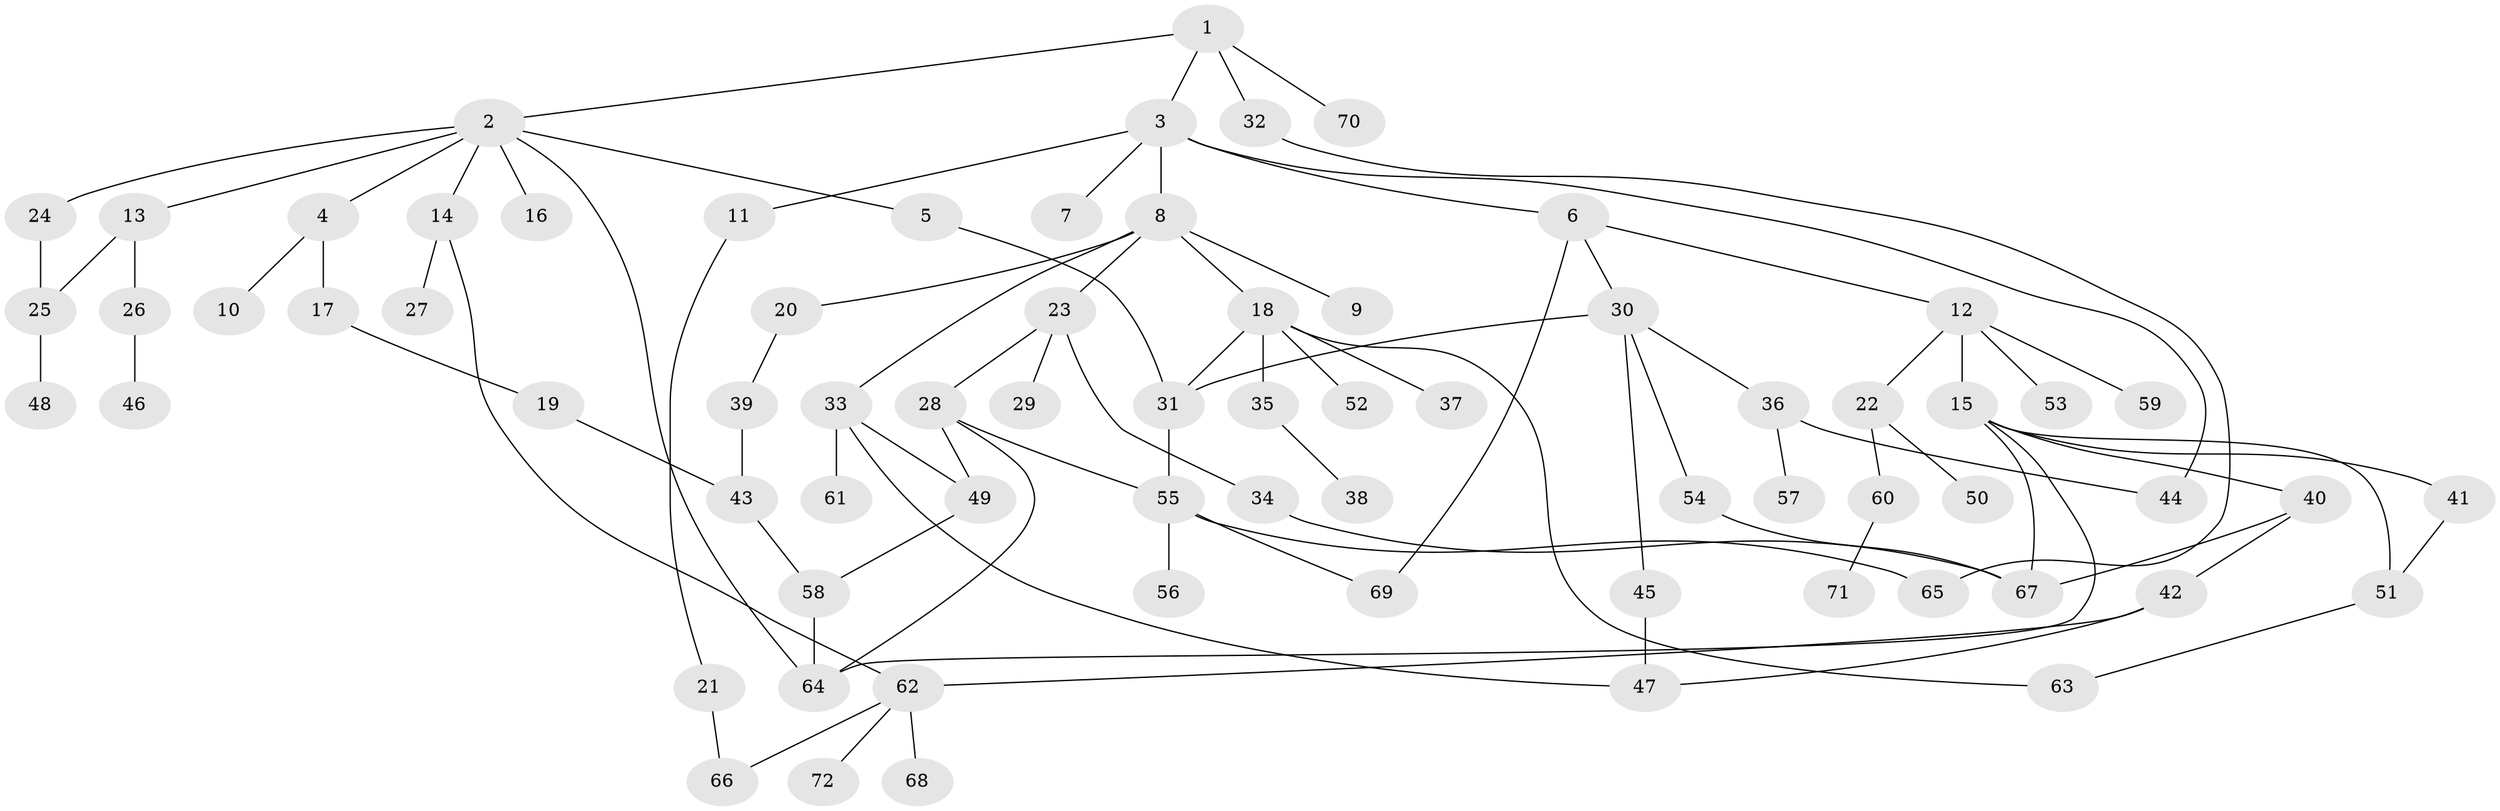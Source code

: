 // Generated by graph-tools (version 1.1) at 2025/10/02/27/25 16:10:52]
// undirected, 72 vertices, 93 edges
graph export_dot {
graph [start="1"]
  node [color=gray90,style=filled];
  1;
  2;
  3;
  4;
  5;
  6;
  7;
  8;
  9;
  10;
  11;
  12;
  13;
  14;
  15;
  16;
  17;
  18;
  19;
  20;
  21;
  22;
  23;
  24;
  25;
  26;
  27;
  28;
  29;
  30;
  31;
  32;
  33;
  34;
  35;
  36;
  37;
  38;
  39;
  40;
  41;
  42;
  43;
  44;
  45;
  46;
  47;
  48;
  49;
  50;
  51;
  52;
  53;
  54;
  55;
  56;
  57;
  58;
  59;
  60;
  61;
  62;
  63;
  64;
  65;
  66;
  67;
  68;
  69;
  70;
  71;
  72;
  1 -- 2;
  1 -- 3;
  1 -- 32;
  1 -- 70;
  2 -- 4;
  2 -- 5;
  2 -- 13;
  2 -- 14;
  2 -- 16;
  2 -- 24;
  2 -- 64;
  3 -- 6;
  3 -- 7;
  3 -- 8;
  3 -- 11;
  3 -- 44;
  4 -- 10;
  4 -- 17;
  5 -- 31;
  6 -- 12;
  6 -- 30;
  6 -- 69;
  8 -- 9;
  8 -- 18;
  8 -- 20;
  8 -- 23;
  8 -- 33;
  11 -- 21;
  12 -- 15;
  12 -- 22;
  12 -- 53;
  12 -- 59;
  13 -- 26;
  13 -- 25;
  14 -- 27;
  14 -- 62;
  15 -- 40;
  15 -- 41;
  15 -- 51;
  15 -- 67;
  15 -- 64;
  17 -- 19;
  18 -- 35;
  18 -- 37;
  18 -- 52;
  18 -- 63;
  18 -- 31;
  19 -- 43;
  20 -- 39;
  21 -- 66;
  22 -- 50;
  22 -- 60;
  23 -- 28;
  23 -- 29;
  23 -- 34;
  24 -- 25;
  25 -- 48;
  26 -- 46;
  28 -- 49;
  28 -- 64;
  28 -- 55;
  30 -- 36;
  30 -- 45;
  30 -- 54;
  30 -- 31;
  31 -- 55;
  32 -- 65;
  33 -- 61;
  33 -- 49;
  33 -- 47;
  34 -- 67;
  35 -- 38;
  36 -- 44;
  36 -- 57;
  39 -- 43;
  40 -- 42;
  40 -- 67;
  41 -- 51;
  42 -- 62;
  42 -- 47;
  43 -- 58;
  45 -- 47;
  49 -- 58;
  51 -- 63;
  54 -- 67;
  55 -- 56;
  55 -- 69;
  55 -- 65;
  58 -- 64;
  60 -- 71;
  62 -- 66;
  62 -- 68;
  62 -- 72;
}
